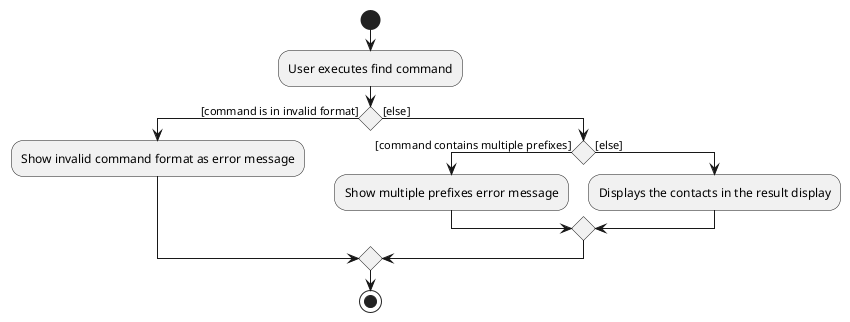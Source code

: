 @startuml
'https://plantuml.com/activity-diagram-beta

start
:User executes find command;

if () then ([command is in invalid format])
    :Show invalid command format as error message;

else ([else])
    if () then ([command contains multiple prefixes])
    :Show multiple prefixes error message;
    else([else])
    :Displays the contacts in the result display;
    endif
endif
stop

@enduml
